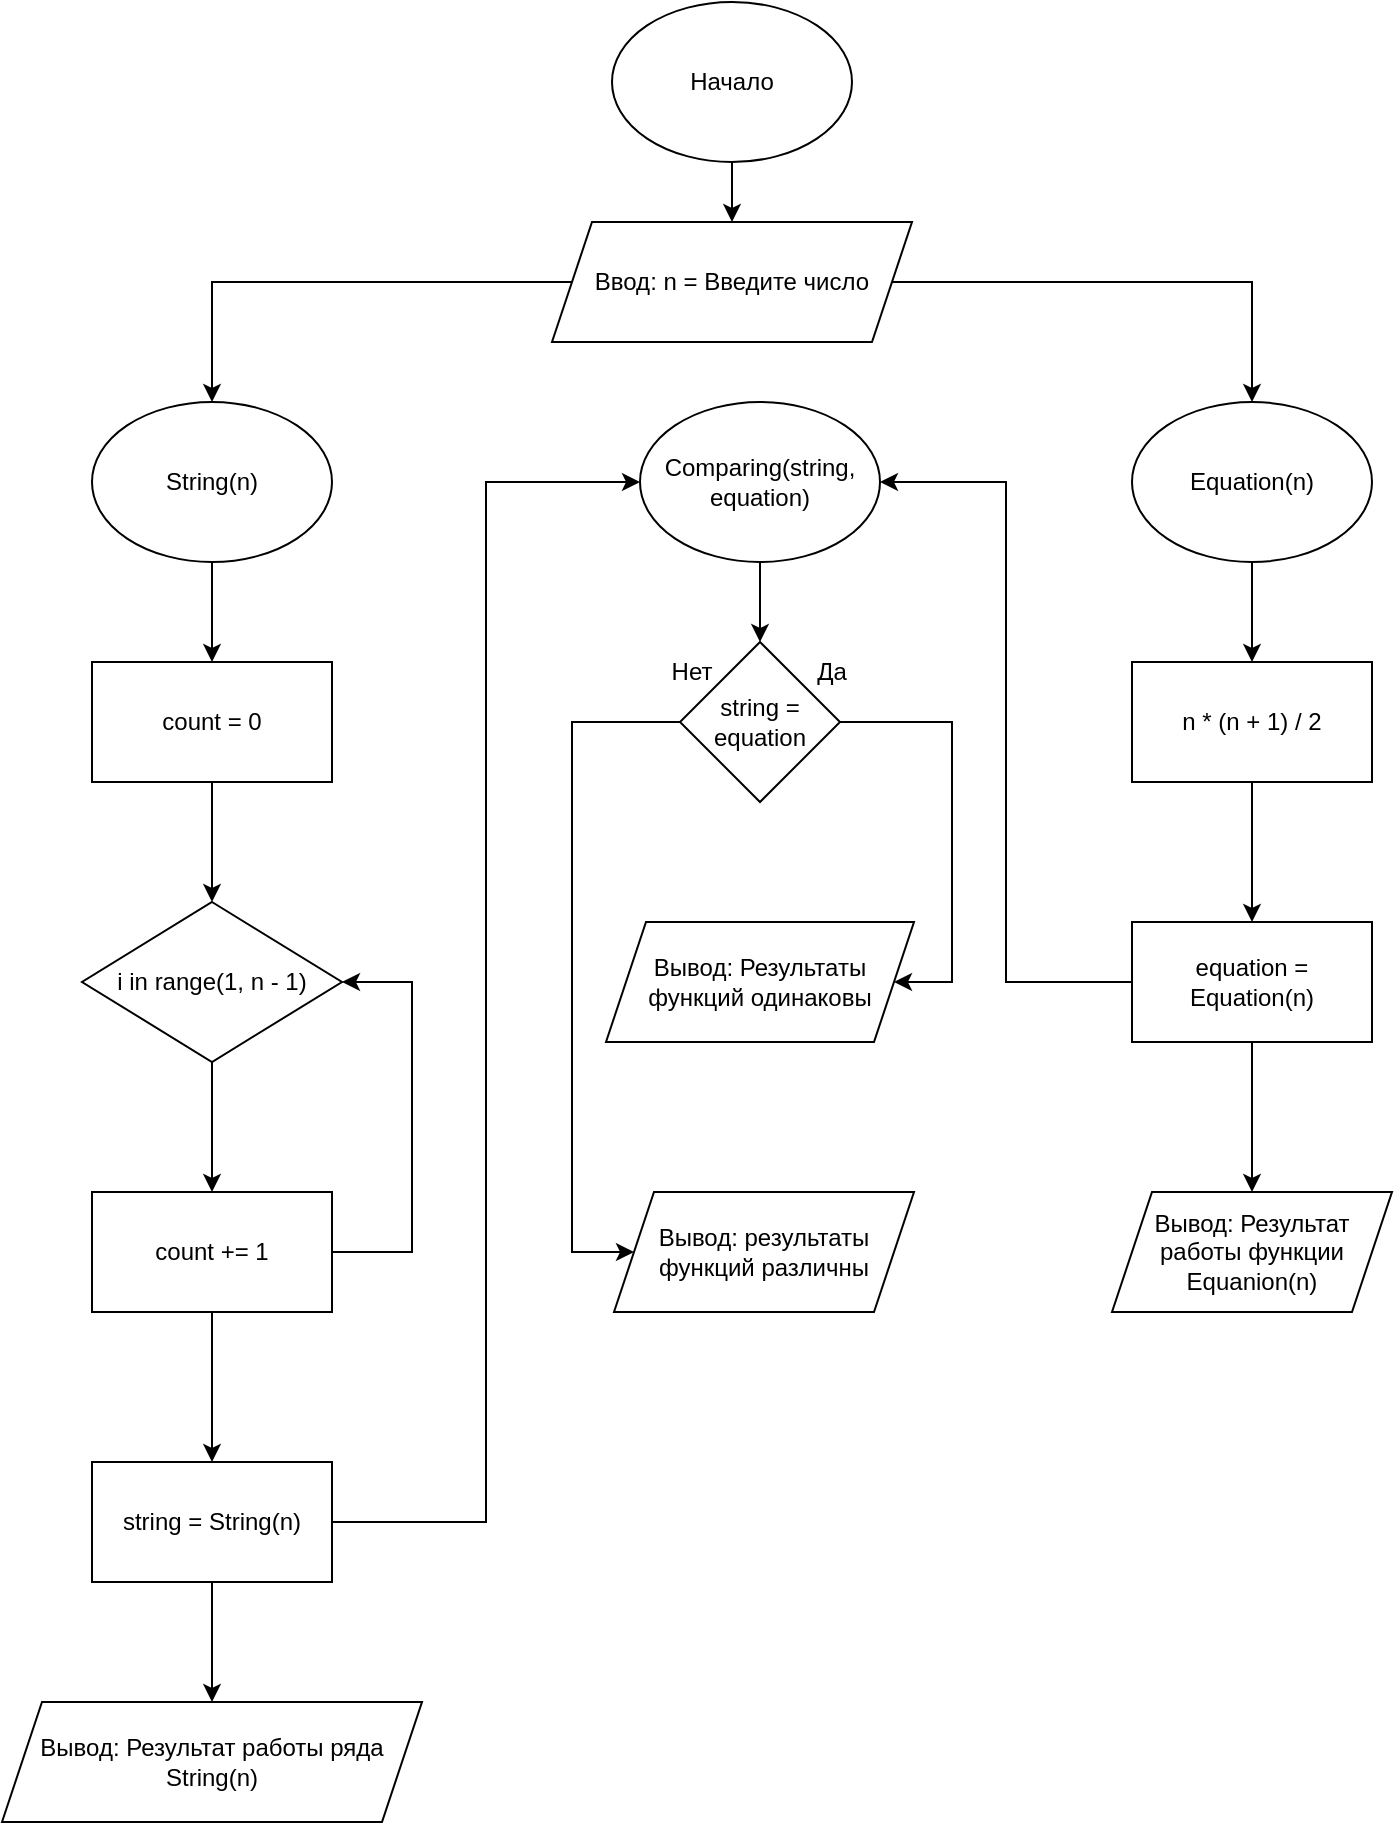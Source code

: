 <mxfile version="16.0.0" type="github">
  <diagram id="U0X0WWW908KA8E297ZGL" name="Page-1">
    <mxGraphModel dx="1043" dy="557" grid="1" gridSize="10" guides="1" tooltips="1" connect="1" arrows="1" fold="1" page="1" pageScale="1" pageWidth="827" pageHeight="1169" math="0" shadow="0">
      <root>
        <mxCell id="0" />
        <mxCell id="1" parent="0" />
        <mxCell id="TdoMDCVOX5ohGH5tXrt0-7" style="edgeStyle=orthogonalEdgeStyle;rounded=0;orthogonalLoop=1;jettySize=auto;html=1;entryX=0.5;entryY=0;entryDx=0;entryDy=0;" edge="1" parent="1" source="TdoMDCVOX5ohGH5tXrt0-1" target="TdoMDCVOX5ohGH5tXrt0-2">
          <mxGeometry relative="1" as="geometry" />
        </mxCell>
        <mxCell id="TdoMDCVOX5ohGH5tXrt0-1" value="Начало" style="ellipse;whiteSpace=wrap;html=1;" vertex="1" parent="1">
          <mxGeometry x="340" y="20" width="120" height="80" as="geometry" />
        </mxCell>
        <mxCell id="TdoMDCVOX5ohGH5tXrt0-8" style="edgeStyle=orthogonalEdgeStyle;rounded=0;orthogonalLoop=1;jettySize=auto;html=1;entryX=0.5;entryY=0;entryDx=0;entryDy=0;" edge="1" parent="1" source="TdoMDCVOX5ohGH5tXrt0-2" target="TdoMDCVOX5ohGH5tXrt0-3">
          <mxGeometry relative="1" as="geometry" />
        </mxCell>
        <mxCell id="TdoMDCVOX5ohGH5tXrt0-14" style="edgeStyle=orthogonalEdgeStyle;rounded=0;orthogonalLoop=1;jettySize=auto;html=1;" edge="1" parent="1" source="TdoMDCVOX5ohGH5tXrt0-2" target="TdoMDCVOX5ohGH5tXrt0-13">
          <mxGeometry relative="1" as="geometry" />
        </mxCell>
        <mxCell id="TdoMDCVOX5ohGH5tXrt0-2" value="Ввод: n = Введите число" style="shape=parallelogram;perimeter=parallelogramPerimeter;whiteSpace=wrap;html=1;fixedSize=1;" vertex="1" parent="1">
          <mxGeometry x="310" y="130" width="180" height="60" as="geometry" />
        </mxCell>
        <mxCell id="TdoMDCVOX5ohGH5tXrt0-9" style="edgeStyle=orthogonalEdgeStyle;rounded=0;orthogonalLoop=1;jettySize=auto;html=1;entryX=0.5;entryY=0;entryDx=0;entryDy=0;" edge="1" parent="1" source="TdoMDCVOX5ohGH5tXrt0-3" target="TdoMDCVOX5ohGH5tXrt0-4">
          <mxGeometry relative="1" as="geometry" />
        </mxCell>
        <mxCell id="TdoMDCVOX5ohGH5tXrt0-3" value="String(n)" style="ellipse;whiteSpace=wrap;html=1;" vertex="1" parent="1">
          <mxGeometry x="80" y="220" width="120" height="80" as="geometry" />
        </mxCell>
        <mxCell id="TdoMDCVOX5ohGH5tXrt0-10" style="edgeStyle=orthogonalEdgeStyle;rounded=0;orthogonalLoop=1;jettySize=auto;html=1;entryX=0.5;entryY=0;entryDx=0;entryDy=0;" edge="1" parent="1" source="TdoMDCVOX5ohGH5tXrt0-4" target="TdoMDCVOX5ohGH5tXrt0-5">
          <mxGeometry relative="1" as="geometry" />
        </mxCell>
        <mxCell id="TdoMDCVOX5ohGH5tXrt0-4" value="count = 0" style="rounded=0;whiteSpace=wrap;html=1;" vertex="1" parent="1">
          <mxGeometry x="80" y="350" width="120" height="60" as="geometry" />
        </mxCell>
        <mxCell id="TdoMDCVOX5ohGH5tXrt0-11" style="edgeStyle=orthogonalEdgeStyle;rounded=0;orthogonalLoop=1;jettySize=auto;html=1;entryX=0.5;entryY=0;entryDx=0;entryDy=0;" edge="1" parent="1" source="TdoMDCVOX5ohGH5tXrt0-5" target="TdoMDCVOX5ohGH5tXrt0-6">
          <mxGeometry relative="1" as="geometry" />
        </mxCell>
        <mxCell id="TdoMDCVOX5ohGH5tXrt0-5" value="i in range(1, n - 1)" style="rhombus;whiteSpace=wrap;html=1;" vertex="1" parent="1">
          <mxGeometry x="75" y="470" width="130" height="80" as="geometry" />
        </mxCell>
        <mxCell id="TdoMDCVOX5ohGH5tXrt0-12" style="edgeStyle=orthogonalEdgeStyle;rounded=0;orthogonalLoop=1;jettySize=auto;html=1;entryX=1;entryY=0.5;entryDx=0;entryDy=0;" edge="1" parent="1" source="TdoMDCVOX5ohGH5tXrt0-6" target="TdoMDCVOX5ohGH5tXrt0-5">
          <mxGeometry relative="1" as="geometry">
            <Array as="points">
              <mxPoint x="240" y="645" />
              <mxPoint x="240" y="510" />
            </Array>
          </mxGeometry>
        </mxCell>
        <mxCell id="TdoMDCVOX5ohGH5tXrt0-22" style="edgeStyle=orthogonalEdgeStyle;rounded=0;orthogonalLoop=1;jettySize=auto;html=1;entryX=0.5;entryY=0;entryDx=0;entryDy=0;" edge="1" parent="1" source="TdoMDCVOX5ohGH5tXrt0-6" target="TdoMDCVOX5ohGH5tXrt0-21">
          <mxGeometry relative="1" as="geometry" />
        </mxCell>
        <mxCell id="TdoMDCVOX5ohGH5tXrt0-6" value="count += 1" style="rounded=0;whiteSpace=wrap;html=1;" vertex="1" parent="1">
          <mxGeometry x="80" y="615" width="120" height="60" as="geometry" />
        </mxCell>
        <mxCell id="TdoMDCVOX5ohGH5tXrt0-16" style="edgeStyle=orthogonalEdgeStyle;rounded=0;orthogonalLoop=1;jettySize=auto;html=1;entryX=0.5;entryY=0;entryDx=0;entryDy=0;" edge="1" parent="1" source="TdoMDCVOX5ohGH5tXrt0-13" target="TdoMDCVOX5ohGH5tXrt0-15">
          <mxGeometry relative="1" as="geometry" />
        </mxCell>
        <mxCell id="TdoMDCVOX5ohGH5tXrt0-13" value="Equation(n)" style="ellipse;whiteSpace=wrap;html=1;" vertex="1" parent="1">
          <mxGeometry x="600" y="220" width="120" height="80" as="geometry" />
        </mxCell>
        <mxCell id="TdoMDCVOX5ohGH5tXrt0-25" style="edgeStyle=orthogonalEdgeStyle;rounded=0;orthogonalLoop=1;jettySize=auto;html=1;entryX=0.5;entryY=0;entryDx=0;entryDy=0;" edge="1" parent="1" source="TdoMDCVOX5ohGH5tXrt0-15" target="TdoMDCVOX5ohGH5tXrt0-24">
          <mxGeometry relative="1" as="geometry" />
        </mxCell>
        <mxCell id="TdoMDCVOX5ohGH5tXrt0-15" value="n * (n + 1) / 2" style="rounded=0;whiteSpace=wrap;html=1;" vertex="1" parent="1">
          <mxGeometry x="600" y="350" width="120" height="60" as="geometry" />
        </mxCell>
        <mxCell id="TdoMDCVOX5ohGH5tXrt0-17" value="Вывод: Результат работы ряда String(n)" style="shape=parallelogram;perimeter=parallelogramPerimeter;whiteSpace=wrap;html=1;fixedSize=1;" vertex="1" parent="1">
          <mxGeometry x="35" y="870" width="210" height="60" as="geometry" />
        </mxCell>
        <mxCell id="TdoMDCVOX5ohGH5tXrt0-18" value="Вывод: Результат работы функции Equanion(n)" style="shape=parallelogram;perimeter=parallelogramPerimeter;whiteSpace=wrap;html=1;fixedSize=1;" vertex="1" parent="1">
          <mxGeometry x="590" y="615" width="140" height="60" as="geometry" />
        </mxCell>
        <mxCell id="TdoMDCVOX5ohGH5tXrt0-23" style="edgeStyle=orthogonalEdgeStyle;rounded=0;orthogonalLoop=1;jettySize=auto;html=1;entryX=0.5;entryY=0;entryDx=0;entryDy=0;" edge="1" parent="1" source="TdoMDCVOX5ohGH5tXrt0-21" target="TdoMDCVOX5ohGH5tXrt0-17">
          <mxGeometry relative="1" as="geometry" />
        </mxCell>
        <mxCell id="TdoMDCVOX5ohGH5tXrt0-35" style="edgeStyle=orthogonalEdgeStyle;rounded=0;orthogonalLoop=1;jettySize=auto;html=1;entryX=0;entryY=0.5;entryDx=0;entryDy=0;" edge="1" parent="1" source="TdoMDCVOX5ohGH5tXrt0-21" target="TdoMDCVOX5ohGH5tXrt0-28">
          <mxGeometry relative="1" as="geometry" />
        </mxCell>
        <mxCell id="TdoMDCVOX5ohGH5tXrt0-21" value="string = String(n)" style="rounded=0;whiteSpace=wrap;html=1;" vertex="1" parent="1">
          <mxGeometry x="80" y="750" width="120" height="60" as="geometry" />
        </mxCell>
        <mxCell id="TdoMDCVOX5ohGH5tXrt0-27" style="edgeStyle=orthogonalEdgeStyle;rounded=0;orthogonalLoop=1;jettySize=auto;html=1;entryX=0.5;entryY=0;entryDx=0;entryDy=0;" edge="1" parent="1" source="TdoMDCVOX5ohGH5tXrt0-24" target="TdoMDCVOX5ohGH5tXrt0-18">
          <mxGeometry relative="1" as="geometry">
            <Array as="points">
              <mxPoint x="660" y="500" />
              <mxPoint x="660" y="500" />
            </Array>
          </mxGeometry>
        </mxCell>
        <mxCell id="TdoMDCVOX5ohGH5tXrt0-34" style="edgeStyle=orthogonalEdgeStyle;rounded=0;orthogonalLoop=1;jettySize=auto;html=1;entryX=1;entryY=0.5;entryDx=0;entryDy=0;" edge="1" parent="1" source="TdoMDCVOX5ohGH5tXrt0-24" target="TdoMDCVOX5ohGH5tXrt0-28">
          <mxGeometry relative="1" as="geometry" />
        </mxCell>
        <mxCell id="TdoMDCVOX5ohGH5tXrt0-24" value="equation = Equation(n)" style="rounded=0;whiteSpace=wrap;html=1;" vertex="1" parent="1">
          <mxGeometry x="600" y="480" width="120" height="60" as="geometry" />
        </mxCell>
        <mxCell id="TdoMDCVOX5ohGH5tXrt0-39" style="edgeStyle=orthogonalEdgeStyle;rounded=0;orthogonalLoop=1;jettySize=auto;html=1;" edge="1" parent="1" source="TdoMDCVOX5ohGH5tXrt0-28" target="TdoMDCVOX5ohGH5tXrt0-29">
          <mxGeometry relative="1" as="geometry" />
        </mxCell>
        <mxCell id="TdoMDCVOX5ohGH5tXrt0-28" value="Comparing(string, equation)" style="ellipse;whiteSpace=wrap;html=1;" vertex="1" parent="1">
          <mxGeometry x="354" y="220" width="120" height="80" as="geometry" />
        </mxCell>
        <mxCell id="TdoMDCVOX5ohGH5tXrt0-36" style="edgeStyle=orthogonalEdgeStyle;rounded=0;orthogonalLoop=1;jettySize=auto;html=1;entryX=1;entryY=0.5;entryDx=0;entryDy=0;" edge="1" parent="1" source="TdoMDCVOX5ohGH5tXrt0-29" target="TdoMDCVOX5ohGH5tXrt0-32">
          <mxGeometry relative="1" as="geometry">
            <Array as="points">
              <mxPoint x="510" y="380" />
              <mxPoint x="510" y="510" />
            </Array>
          </mxGeometry>
        </mxCell>
        <mxCell id="TdoMDCVOX5ohGH5tXrt0-37" style="edgeStyle=orthogonalEdgeStyle;rounded=0;orthogonalLoop=1;jettySize=auto;html=1;entryX=0;entryY=0.5;entryDx=0;entryDy=0;" edge="1" parent="1" source="TdoMDCVOX5ohGH5tXrt0-29" target="TdoMDCVOX5ohGH5tXrt0-33">
          <mxGeometry relative="1" as="geometry">
            <Array as="points">
              <mxPoint x="320" y="380" />
              <mxPoint x="320" y="645" />
            </Array>
          </mxGeometry>
        </mxCell>
        <mxCell id="TdoMDCVOX5ohGH5tXrt0-29" value="string = equation" style="rhombus;whiteSpace=wrap;html=1;" vertex="1" parent="1">
          <mxGeometry x="374" y="340" width="80" height="80" as="geometry" />
        </mxCell>
        <mxCell id="TdoMDCVOX5ohGH5tXrt0-30" value="Да" style="text;html=1;strokeColor=none;fillColor=none;align=center;verticalAlign=middle;whiteSpace=wrap;rounded=0;" vertex="1" parent="1">
          <mxGeometry x="420" y="340" width="60" height="30" as="geometry" />
        </mxCell>
        <mxCell id="TdoMDCVOX5ohGH5tXrt0-31" value="Нет" style="text;html=1;strokeColor=none;fillColor=none;align=center;verticalAlign=middle;whiteSpace=wrap;rounded=0;" vertex="1" parent="1">
          <mxGeometry x="350" y="340" width="60" height="30" as="geometry" />
        </mxCell>
        <mxCell id="TdoMDCVOX5ohGH5tXrt0-32" value="Вывод: Результаты функций одинаковы" style="shape=parallelogram;perimeter=parallelogramPerimeter;whiteSpace=wrap;html=1;fixedSize=1;" vertex="1" parent="1">
          <mxGeometry x="337" y="480" width="154" height="60" as="geometry" />
        </mxCell>
        <mxCell id="TdoMDCVOX5ohGH5tXrt0-33" value="Вывод: результаты функций различны" style="shape=parallelogram;perimeter=parallelogramPerimeter;whiteSpace=wrap;html=1;fixedSize=1;" vertex="1" parent="1">
          <mxGeometry x="341" y="615" width="150" height="60" as="geometry" />
        </mxCell>
      </root>
    </mxGraphModel>
  </diagram>
</mxfile>
